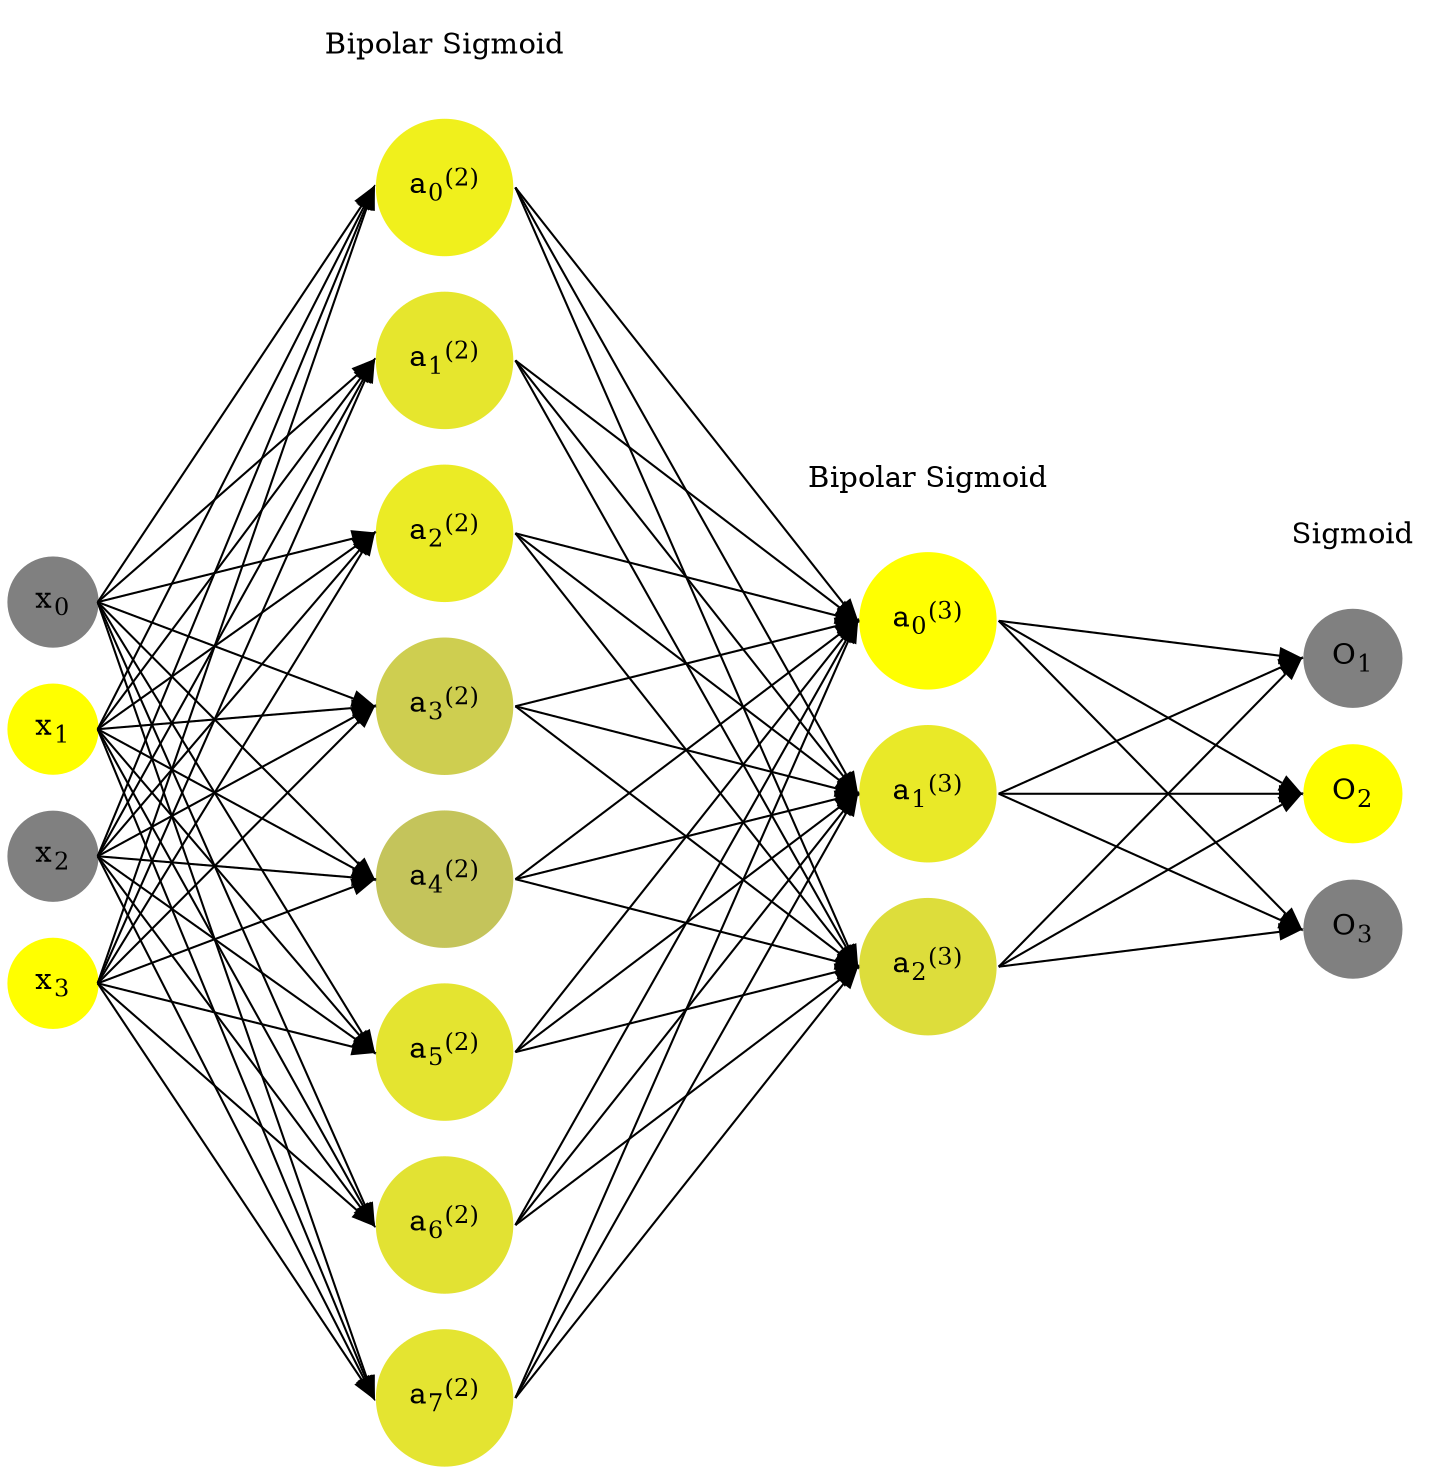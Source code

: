 digraph G {
	rankdir = LR;
	splines=false;
	edge[style=invis];
	ranksep= 1.4;
	{
	node [shape=circle, color="0.1667, 0.0, 0.5", style=filled, fillcolor="0.1667, 0.0, 0.5"];
	x0 [label=<x<sub>0</sub>>];
	}
	{
	node [shape=circle, color="0.1667, 1.0, 1.0", style=filled, fillcolor="0.1667, 1.0, 1.0"];
	x1 [label=<x<sub>1</sub>>];
	}
	{
	node [shape=circle, color="0.1667, 0.0, 0.5", style=filled, fillcolor="0.1667, 0.0, 0.5"];
	x2 [label=<x<sub>2</sub>>];
	}
	{
	node [shape=circle, color="0.1667, 1.0, 1.0", style=filled, fillcolor="0.1667, 1.0, 1.0"];
	x3 [label=<x<sub>3</sub>>];
	}
	{
	node [shape=circle, color="0.1667, 0.880528, 0.940264", style=filled, fillcolor="0.1667, 0.880528, 0.940264"];
	a02 [label=<a<sub>0</sub><sup>(2)</sup>>];
	}
	{
	node [shape=circle, color="0.1667, 0.802785, 0.901393", style=filled, fillcolor="0.1667, 0.802785, 0.901393"];
	a12 [label=<a<sub>1</sub><sup>(2)</sup>>];
	}
	{
	node [shape=circle, color="0.1667, 0.841003, 0.920501", style=filled, fillcolor="0.1667, 0.841003, 0.920501"];
	a22 [label=<a<sub>2</sub><sup>(2)</sup>>];
	}
	{
	node [shape=circle, color="0.1667, 0.610816, 0.805408", style=filled, fillcolor="0.1667, 0.610816, 0.805408"];
	a32 [label=<a<sub>3</sub><sup>(2)</sup>>];
	}
	{
	node [shape=circle, color="0.1667, 0.531548, 0.765774", style=filled, fillcolor="0.1667, 0.531548, 0.765774"];
	a42 [label=<a<sub>4</sub><sup>(2)</sup>>];
	}
	{
	node [shape=circle, color="0.1667, 0.786879, 0.893439", style=filled, fillcolor="0.1667, 0.786879, 0.893439"];
	a52 [label=<a<sub>5</sub><sup>(2)</sup>>];
	}
	{
	node [shape=circle, color="0.1667, 0.771965, 0.885983", style=filled, fillcolor="0.1667, 0.771965, 0.885983"];
	a62 [label=<a<sub>6</sub><sup>(2)</sup>>];
	}
	{
	node [shape=circle, color="0.1667, 0.782674, 0.891337", style=filled, fillcolor="0.1667, 0.782674, 0.891337"];
	a72 [label=<a<sub>7</sub><sup>(2)</sup>>];
	}
	{
	node [shape=circle, color="0.1667, 0.994208, 0.997104", style=filled, fillcolor="0.1667, 0.994208, 0.997104"];
	a03 [label=<a<sub>0</sub><sup>(3)</sup>>];
	}
	{
	node [shape=circle, color="0.1667, 0.825135, 0.912568", style=filled, fillcolor="0.1667, 0.825135, 0.912568"];
	a13 [label=<a<sub>1</sub><sup>(3)</sup>>];
	}
	{
	node [shape=circle, color="0.1667, 0.731914, 0.865957", style=filled, fillcolor="0.1667, 0.731914, 0.865957"];
	a23 [label=<a<sub>2</sub><sup>(3)</sup>>];
	}
	{
	node [shape=circle, color="0.1667, 0.0, 0.5", style=filled, fillcolor="0.1667, 0.0, 0.5"];
	O1 [label=<O<sub>1</sub>>];
	}
	{
	node [shape=circle, color="0.1667, 1.0, 1.0", style=filled, fillcolor="0.1667, 1.0, 1.0"];
	O2 [label=<O<sub>2</sub>>];
	}
	{
	node [shape=circle, color="0.1667, 0.0, 0.5", style=filled, fillcolor="0.1667, 0.0, 0.5"];
	O3 [label=<O<sub>3</sub>>];
	}
	{
	rank=same;
	x0->x1->x2->x3;
	}
	{
	rank=same;
	a02->a12->a22->a32->a42->a52->a62->a72;
	}
	{
	rank=same;
	a03->a13->a23;
	}
	{
	rank=same;
	O1->O2->O3;
	}
	l1 [shape=plaintext,label="Bipolar Sigmoid"];
	l1->a02;
	{rank=same; l1;a02};
	l2 [shape=plaintext,label="Bipolar Sigmoid"];
	l2->a03;
	{rank=same; l2;a03};
	l3 [shape=plaintext,label="Sigmoid"];
	l3->O1;
	{rank=same; l3;O1};
edge[style=solid, tailport=e, headport=w];
	{x0;x1;x2;x3} -> {a02;a12;a22;a32;a42;a52;a62;a72};
	{a02;a12;a22;a32;a42;a52;a62;a72} -> {a03;a13;a23};
	{a03;a13;a23} -> {O1,O2,O3};
}